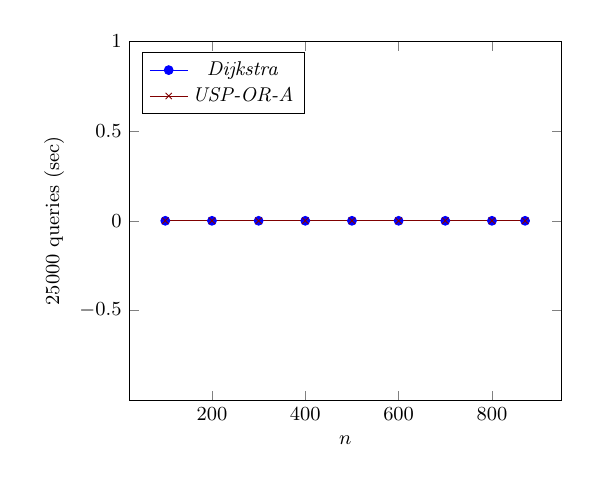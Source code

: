 \tikzstyle{textstyle}=[font=\fontsize{9}{9}\selectfont]
\begin{tikzpicture}[textstyle, scale=0.8]
    \begin{axis}[
        xlabel={$n$},
        ylabel={$25000$ queries (sec)},
		legend pos=north west
        ]
        
    \addplot[smooth,mark=*,color=blue] plot coordinates {
		(100,0)
		(200,0)
		(300,0)
		(400,0)
		(500,0)
		(600,0)
		(700,0)
		(800,0)
		(871,0)
    };
    \addlegendentry{\textit{Dijkstra}}
    
    \addplot[smooth,mark=x,color=black!50!red] plot coordinates {
		(100,0)
		(200,0)
		(300,0)
		(400,0)
		(500,0)
		(600,0)
		(700,0)
		(800,0)
		(871,0)
    };
    \addlegendentry{\textit{USP-OR-A}}
    
    \end{axis}
\end{tikzpicture}
